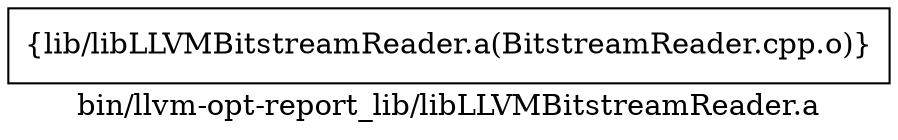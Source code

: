 digraph "bin/llvm-opt-report_lib/libLLVMBitstreamReader.a" {
	label="bin/llvm-opt-report_lib/libLLVMBitstreamReader.a";
	rankdir=LR;

	Node0x55edfb8900a8 [shape=record,shape=box,group=0,label="{lib/libLLVMBitstreamReader.a(BitstreamReader.cpp.o)}"];
}
